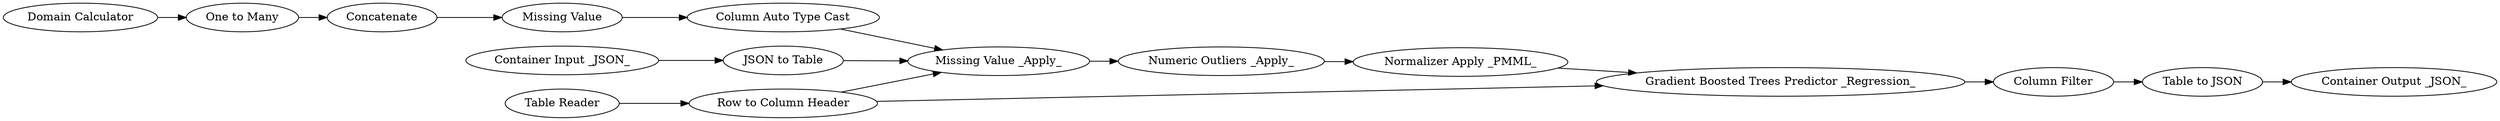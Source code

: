 digraph {
	822 -> 825
	814 -> 9
	825 -> 9
	806 -> 818
	827 -> 826
	815 -> 810
	819 -> 827
	818 -> 819
	9 -> 11
	807 -> 814
	814 -> 818
	817 -> 9
	60 -> 815
	11 -> 806
	810 -> 817
	61 -> 60
	825 [label="JSON to Table"]
	818 [label="Gradient Boosted Trees Predictor _Regression_"]
	810 [label="Missing Value"]
	817 [label="Column Auto Type Cast"]
	807 [label="Table Reader"]
	827 [label="Table to JSON"]
	822 [label="Container Input _JSON_"]
	9 [label="Missing Value _Apply_"]
	11 [label="Numeric Outliers _Apply_"]
	61 [label="Domain Calculator"]
	814 [label="Row to Column Header"]
	806 [label="Normalizer Apply _PMML_"]
	826 [label="Container Output _JSON_"]
	819 [label="Column Filter"]
	815 [label=Concatenate]
	60 [label="One to Many"]
	rankdir=LR
}
